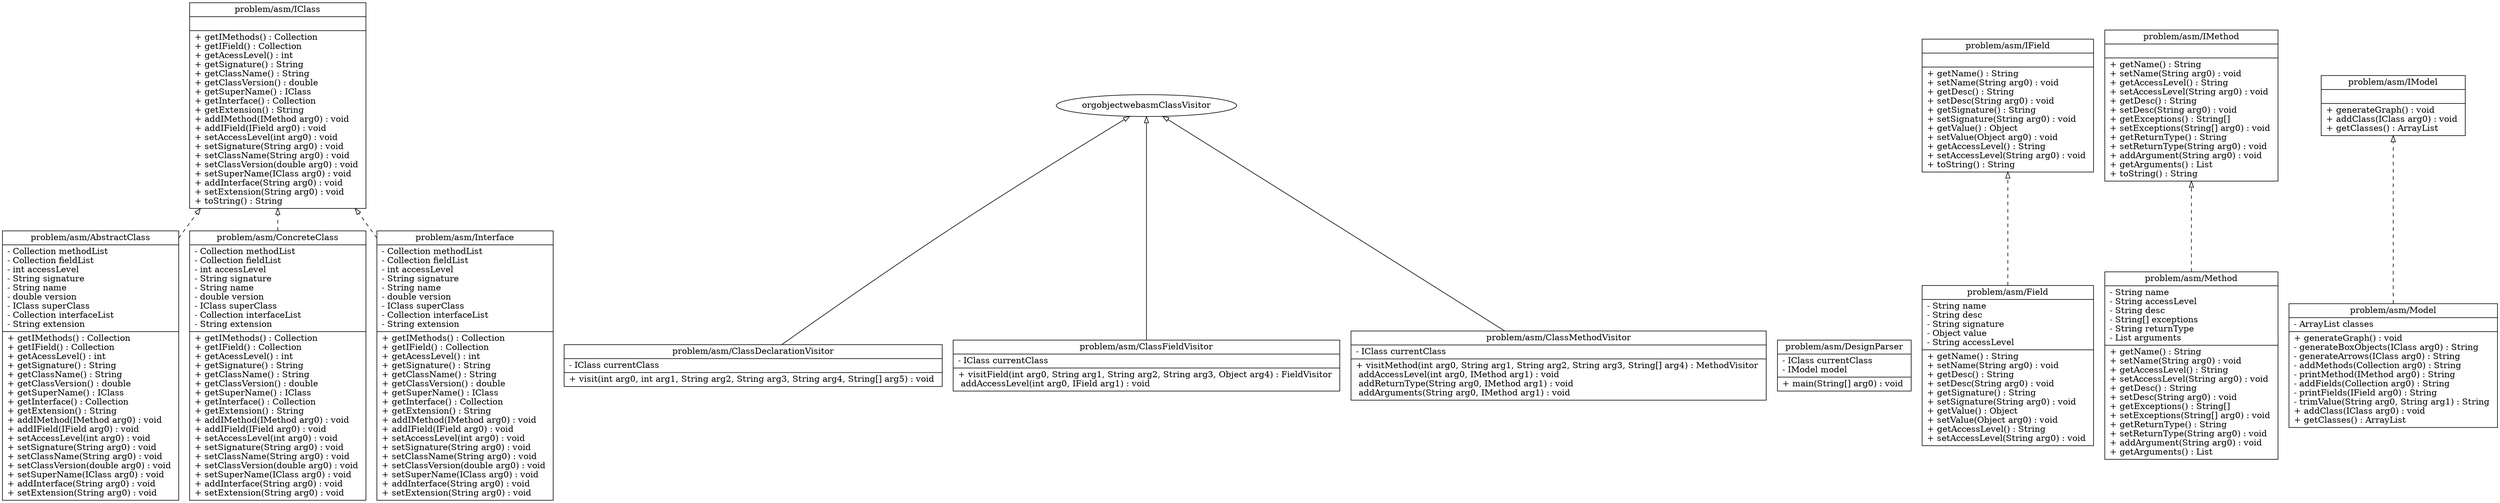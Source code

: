 digraph G {  rankdir=BT; 
 	problemasmAbstractClass [ 
		shape = "record",
		label = 
			"{ problem/asm/AbstractClass
			|
			- Collection methodList \l
			- Collection fieldList \l
			- int accessLevel \l
			- String signature \l
			- String name \l
			- double version \l
			- IClass superClass \l
			- Collection interfaceList \l
			- String extension \l
			| 
 			+ getIMethods() : Collection \l
			+ getIField() : Collection \l
			+ getAcessLevel() : int \l
			+ getSignature() : String \l
			+ getClassName() : String \l
			+ getClassVersion() : double \l
			+ getSuperName() : IClass \l
			+ getInterface() : Collection \l
			+ getExtension() : String \l
			+ addIMethod(IMethod arg0) : void \l
			+ addIField(IField arg0) : void \l
			+ setAccessLevel(int arg0) : void \l
			+ setSignature(String arg0) : void \l
			+ setClassName(String arg0) : void \l
			+ setClassVersion(double arg0) : void \l
			+ setSuperName(IClass arg0) : void \l
			+ addInterface(String arg0) : void \l
			+ setExtension(String arg0) : void \l
			}" 
	]; 
	problemasmClassDeclarationVisitor [ 
		shape = "record",
		label = 
			"{ problem/asm/ClassDeclarationVisitor
			|
			- IClass currentClass \l
			| 
 			+ visit(int arg0, int arg1, String arg2, String arg3, String arg4, String[] arg5) : void \l
			}" 
	]; 
	problemasmClassFieldVisitor [ 
		shape = "record",
		label = 
			"{ problem/asm/ClassFieldVisitor
			|
			- IClass currentClass \l
			| 
 			+ visitField(int arg0, String arg1, String arg2, String arg3, Object arg4) : FieldVisitor \l
			 addAccessLevel(int arg0, IField arg1) : void \l
			}" 
	]; 
	problemasmClassMethodVisitor [ 
		shape = "record",
		label = 
			"{ problem/asm/ClassMethodVisitor
			|
			- IClass currentClass \l
			| 
 			+ visitMethod(int arg0, String arg1, String arg2, String arg3, String[] arg4) : MethodVisitor \l
			 addAccessLevel(int arg0, IMethod arg1) : void \l
			 addReturnType(String arg0, IMethod arg1) : void \l
			 addArguments(String arg0, IMethod arg1) : void \l
			}" 
	]; 
	problemasmConcreteClass [ 
		shape = "record",
		label = 
			"{ problem/asm/ConcreteClass
			|
			- Collection methodList \l
			- Collection fieldList \l
			- int accessLevel \l
			- String signature \l
			- String name \l
			- double version \l
			- IClass superClass \l
			- Collection interfaceList \l
			- String extension \l
			| 
 			+ getIMethods() : Collection \l
			+ getIField() : Collection \l
			+ getAcessLevel() : int \l
			+ getSignature() : String \l
			+ getClassName() : String \l
			+ getClassVersion() : double \l
			+ getSuperName() : IClass \l
			+ getInterface() : Collection \l
			+ getExtension() : String \l
			+ addIMethod(IMethod arg0) : void \l
			+ addIField(IField arg0) : void \l
			+ setAccessLevel(int arg0) : void \l
			+ setSignature(String arg0) : void \l
			+ setClassName(String arg0) : void \l
			+ setClassVersion(double arg0) : void \l
			+ setSuperName(IClass arg0) : void \l
			+ addInterface(String arg0) : void \l
			+ setExtension(String arg0) : void \l
			}" 
	]; 
	problemasmDesignParser [ 
		shape = "record",
		label = 
			"{ problem/asm/DesignParser
			|
			- IClass currentClass \l
			- IModel model \l
			| 
 			+ main(String[] arg0) : void \l
			}" 
	]; 
	problemasmField [ 
		shape = "record",
		label = 
			"{ problem/asm/Field
			|
			- String name \l
			- String desc \l
			- String signature \l
			- Object value \l
			- String accessLevel \l
			| 
 			+ getName() : String \l
			+ setName(String arg0) : void \l
			+ getDesc() : String \l
			+ setDesc(String arg0) : void \l
			+ getSignature() : String \l
			+ setSignature(String arg0) : void \l
			+ getValue() : Object \l
			+ setValue(Object arg0) : void \l
			+ getAccessLevel() : String \l
			+ setAccessLevel(String arg0) : void \l
			}" 
	]; 
	problemasmIClass [ 
		shape = "record",
		label = 
			"{ problem/asm/IClass
			|
			| 
 			+ getIMethods() : Collection \l
			+ getIField() : Collection \l
			+ getAcessLevel() : int \l
			+ getSignature() : String \l
			+ getClassName() : String \l
			+ getClassVersion() : double \l
			+ getSuperName() : IClass \l
			+ getInterface() : Collection \l
			+ getExtension() : String \l
			+ addIMethod(IMethod arg0) : void \l
			+ addIField(IField arg0) : void \l
			+ setAccessLevel(int arg0) : void \l
			+ setSignature(String arg0) : void \l
			+ setClassName(String arg0) : void \l
			+ setClassVersion(double arg0) : void \l
			+ setSuperName(IClass arg0) : void \l
			+ addInterface(String arg0) : void \l
			+ setExtension(String arg0) : void \l
			+ toString() : String \l
			}" 
	]; 
	problemasmIField [ 
		shape = "record",
		label = 
			"{ problem/asm/IField
			|
			| 
 			+ getName() : String \l
			+ setName(String arg0) : void \l
			+ getDesc() : String \l
			+ setDesc(String arg0) : void \l
			+ getSignature() : String \l
			+ setSignature(String arg0) : void \l
			+ getValue() : Object \l
			+ setValue(Object arg0) : void \l
			+ getAccessLevel() : String \l
			+ setAccessLevel(String arg0) : void \l
			+ toString() : String \l
			}" 
	]; 
	problemasmIMethod [ 
		shape = "record",
		label = 
			"{ problem/asm/IMethod
			|
			| 
 			+ getName() : String \l
			+ setName(String arg0) : void \l
			+ getAccessLevel() : String \l
			+ setAccessLevel(String arg0) : void \l
			+ getDesc() : String \l
			+ setDesc(String arg0) : void \l
			+ getExceptions() : String[] \l
			+ setExceptions(String[] arg0) : void \l
			+ getReturnType() : String \l
			+ setReturnType(String arg0) : void \l
			+ addArgument(String arg0) : void \l
			+ getArguments() : List \l
			+ toString() : String \l
			}" 
	]; 
	problemasmIModel [ 
		shape = "record",
		label = 
			"{ problem/asm/IModel
			|
			| 
 			+ generateGraph() : void \l
			+ addClass(IClass arg0) : void \l
			+ getClasses() : ArrayList \l
			}" 
	]; 
	problemasmInterface [ 
		shape = "record",
		label = 
			"{ problem/asm/Interface
			|
			- Collection methodList \l
			- Collection fieldList \l
			- int accessLevel \l
			- String signature \l
			- String name \l
			- double version \l
			- IClass superClass \l
			- Collection interfaceList \l
			- String extension \l
			| 
 			+ getIMethods() : Collection \l
			+ getIField() : Collection \l
			+ getAcessLevel() : int \l
			+ getSignature() : String \l
			+ getClassName() : String \l
			+ getClassVersion() : double \l
			+ getSuperName() : IClass \l
			+ getInterface() : Collection \l
			+ getExtension() : String \l
			+ addIMethod(IMethod arg0) : void \l
			+ addIField(IField arg0) : void \l
			+ setAccessLevel(int arg0) : void \l
			+ setSignature(String arg0) : void \l
			+ setClassName(String arg0) : void \l
			+ setClassVersion(double arg0) : void \l
			+ setSuperName(IClass arg0) : void \l
			+ addInterface(String arg0) : void \l
			+ setExtension(String arg0) : void \l
			}" 
	]; 
	problemasmMethod [ 
		shape = "record",
		label = 
			"{ problem/asm/Method
			|
			- String name \l
			- String accessLevel \l
			- String desc \l
			- String[] exceptions \l
			- String returnType \l
			- List arguments \l
			| 
 			+ getName() : String \l
			+ setName(String arg0) : void \l
			+ getAccessLevel() : String \l
			+ setAccessLevel(String arg0) : void \l
			+ getDesc() : String \l
			+ setDesc(String arg0) : void \l
			+ getExceptions() : String[] \l
			+ setExceptions(String[] arg0) : void \l
			+ getReturnType() : String \l
			+ setReturnType(String arg0) : void \l
			+ addArgument(String arg0) : void \l
			+ getArguments() : List \l
			}" 
	]; 
	problemasmModel [ 
		shape = "record",
		label = 
			"{ problem/asm/Model
			|
			- ArrayList classes \l
			| 
 			+ generateGraph() : void \l
			- generateBoxObjects(IClass arg0) : String \l
			- generateArrows(IClass arg0) : String \l
			- addMethods(Collection arg0) : String \l
			- printMethod(IMethod arg0) : String \l
			- addFields(Collection arg0) : String \l
			- printFields(IField arg0) : String \l
			- trimValue(String arg0, String arg1) : String \l
			+ addClass(IClass arg0) : void \l
			+ getClasses() : ArrayList \l
			}" 
	]; 
	problemasmAbstractClass -> problemasmIClass
		[arrowhead="onormal", style="dashed"];
	problemasmClassDeclarationVisitor -> orgobjectwebasmClassVisitor
		[arrowhead="onormal"];
	problemasmClassFieldVisitor -> orgobjectwebasmClassVisitor
		[arrowhead="onormal"];
	problemasmClassMethodVisitor -> orgobjectwebasmClassVisitor
		[arrowhead="onormal"];
	problemasmConcreteClass -> problemasmIClass
		[arrowhead="onormal", style="dashed"];
	problemasmField -> problemasmIField
		[arrowhead="onormal", style="dashed"];
	problemasmInterface -> problemasmIClass
		[arrowhead="onormal", style="dashed"];
	problemasmMethod -> problemasmIMethod
		[arrowhead="onormal", style="dashed"];
	problemasmModel -> problemasmIModel
		[arrowhead="onormal", style="dashed"];

}